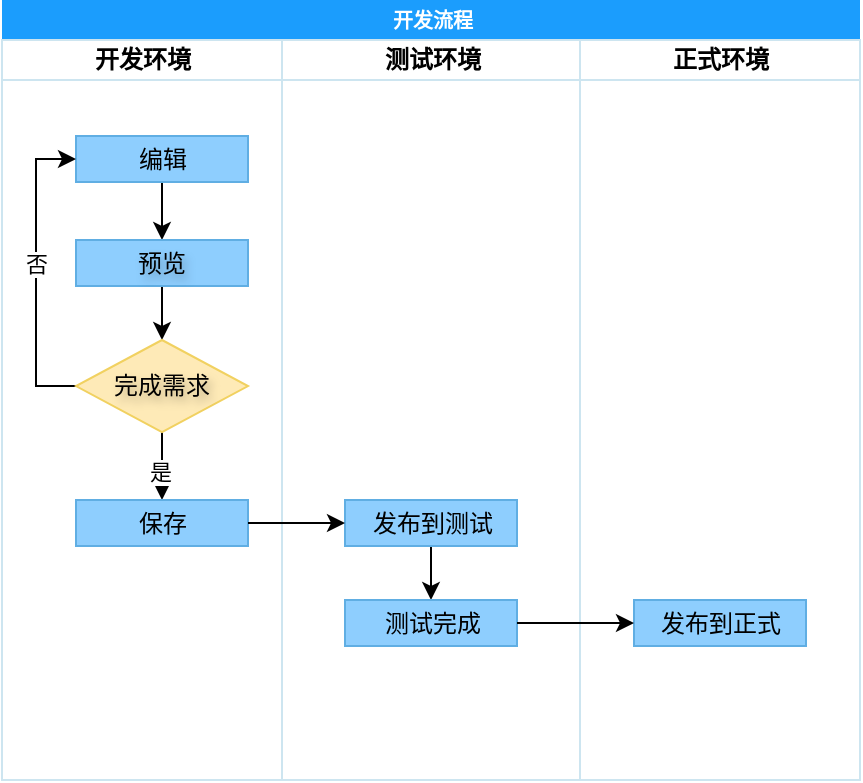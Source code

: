 <mxfile version="24.6.4" type="github">
  <diagram name="Page-1" id="74e2e168-ea6b-b213-b513-2b3c1d86103e">
    <mxGraphModel dx="956" dy="523" grid="1" gridSize="10" guides="1" tooltips="1" connect="1" arrows="1" fold="1" page="1" pageScale="1" pageWidth="850" pageHeight="1100" background="none" math="0" shadow="0">
      <root>
        <mxCell id="0" />
        <mxCell id="1" parent="0" />
        <mxCell id="77e6c97f196da883-1" value="&lt;font color=&quot;#ffffff&quot; style=&quot;font-size: 10px;&quot;&gt;开发流程&lt;/font&gt;" style="swimlane;html=1;childLayout=stackLayout;startSize=20;rounded=0;shadow=0;labelBackgroundColor=none;strokeWidth=1;fontFamily=Verdana;fontSize=8;align=center;fillColor=#1b9dfd;strokeColor=none;swimlaneFillColor=none;" parent="1" vertex="1">
          <mxGeometry x="70" y="40" width="429" height="390" as="geometry">
            <mxRectangle x="70" y="40" width="70" height="20" as="alternateBounds" />
          </mxGeometry>
        </mxCell>
        <mxCell id="77e6c97f196da883-2" value="&lt;font style=&quot;font-size: 12px;&quot;&gt;开发环境&lt;/font&gt;" style="swimlane;html=1;startSize=20;fillColor=none;fontColor=#000000;strokeColor=#CDE5F0;" parent="77e6c97f196da883-1" vertex="1">
          <mxGeometry y="20" width="140" height="370" as="geometry" />
        </mxCell>
        <mxCell id="YYDFMAxgsG2Qx_cfkvnm-2" value="" style="edgeStyle=orthogonalEdgeStyle;rounded=0;orthogonalLoop=1;jettySize=auto;html=1;" edge="1" parent="77e6c97f196da883-2" source="77e6c97f196da883-8" target="YYDFMAxgsG2Qx_cfkvnm-1">
          <mxGeometry relative="1" as="geometry" />
        </mxCell>
        <mxCell id="77e6c97f196da883-8" value="&lt;font style=&quot;font-size: 12px;&quot;&gt;编辑&lt;/font&gt;" style="rounded=0;html=1;shadow=0;labelBackgroundColor=none;strokeWidth=1;fontFamily=Verdana;fontSize=12;align=center;strokeColor=#60aee3;fillColor=#8ecefe;fontColor=#000000;" parent="77e6c97f196da883-2" vertex="1">
          <mxGeometry x="37" y="48" width="86" height="23" as="geometry" />
        </mxCell>
        <mxCell id="YYDFMAxgsG2Qx_cfkvnm-5" value="" style="edgeStyle=orthogonalEdgeStyle;rounded=0;orthogonalLoop=1;jettySize=auto;html=1;strokeColor=#000000;" edge="1" parent="77e6c97f196da883-2" source="YYDFMAxgsG2Qx_cfkvnm-1" target="77e6c97f196da883-13">
          <mxGeometry relative="1" as="geometry" />
        </mxCell>
        <mxCell id="YYDFMAxgsG2Qx_cfkvnm-1" value="&lt;font style=&quot;font-size: 12px;&quot;&gt;预览&lt;/font&gt;" style="rounded=0;whiteSpace=wrap;html=1;shadow=0;labelBackgroundColor=none;strokeWidth=1;fontFamily=Verdana;fontSize=12;align=center;glass=0;strokeColor=#60AEE3;fillColor=#8ECEFE;textShadow=1;fontColor=#000000;" vertex="1" parent="77e6c97f196da883-2">
          <mxGeometry x="37" y="100" width="86" height="23" as="geometry" />
        </mxCell>
        <mxCell id="YYDFMAxgsG2Qx_cfkvnm-7" value="" style="edgeStyle=orthogonalEdgeStyle;rounded=0;orthogonalLoop=1;jettySize=auto;html=1;" edge="1" parent="77e6c97f196da883-2" source="77e6c97f196da883-13" target="dNjiUNZJLr1TQURcCVdI-9">
          <mxGeometry relative="1" as="geometry">
            <mxPoint x="79.995" y="250" as="targetPoint" />
          </mxGeometry>
        </mxCell>
        <mxCell id="YYDFMAxgsG2Qx_cfkvnm-9" value="是" style="edgeLabel;html=1;align=center;verticalAlign=middle;resizable=0;points=[];" vertex="1" connectable="0" parent="YYDFMAxgsG2Qx_cfkvnm-7">
          <mxGeometry x="-0.161" y="-1" relative="1" as="geometry">
            <mxPoint as="offset" />
          </mxGeometry>
        </mxCell>
        <mxCell id="YYDFMAxgsG2Qx_cfkvnm-10" style="edgeStyle=orthogonalEdgeStyle;rounded=0;orthogonalLoop=1;jettySize=auto;html=1;exitX=0;exitY=0.5;exitDx=0;exitDy=0;entryX=0;entryY=0.5;entryDx=0;entryDy=0;" edge="1" parent="77e6c97f196da883-2" source="77e6c97f196da883-13" target="77e6c97f196da883-8">
          <mxGeometry relative="1" as="geometry" />
        </mxCell>
        <mxCell id="YYDFMAxgsG2Qx_cfkvnm-11" value="否" style="edgeLabel;html=1;align=center;verticalAlign=middle;resizable=0;points=[];" vertex="1" connectable="0" parent="YYDFMAxgsG2Qx_cfkvnm-10">
          <mxGeometry x="0.056" relative="1" as="geometry">
            <mxPoint as="offset" />
          </mxGeometry>
        </mxCell>
        <mxCell id="77e6c97f196da883-13" value="&lt;font style=&quot;font-size: 12px;&quot;&gt;完成需求&lt;/font&gt;" style="rhombus;whiteSpace=wrap;html=1;rounded=0;shadow=0;labelBackgroundColor=none;strokeWidth=1;fontFamily=Verdana;fontSize=12;align=center;strokeColor=#f1d160;fillColor=#feeab7;textShadow=1;aspect=fixed;fontColor=#000000;" parent="77e6c97f196da883-2" vertex="1">
          <mxGeometry x="37" y="150" width="86" height="46.07" as="geometry" />
        </mxCell>
        <mxCell id="dNjiUNZJLr1TQURcCVdI-9" value="&lt;font style=&quot;font-size: 12px;&quot;&gt;保存&lt;/font&gt;" style="rounded=0;html=1;shadow=0;labelBackgroundColor=none;strokeWidth=1;fontFamily=Verdana;fontSize=12;align=center;strokeColor=#60AEE3;fillColor=#8ECEFE;fontColor=#000000;" vertex="1" parent="77e6c97f196da883-2">
          <mxGeometry x="37" y="230" width="86" height="23" as="geometry" />
        </mxCell>
        <mxCell id="77e6c97f196da883-3" value="测试环境" style="swimlane;html=1;startSize=20;fillColor=none;aspect=fixed;fontColor=#000000;strokeColor=#CDE5F0;" parent="77e6c97f196da883-1" vertex="1">
          <mxGeometry x="140" y="20" width="149" height="370" as="geometry" />
        </mxCell>
        <mxCell id="dNjiUNZJLr1TQURcCVdI-14" value="" style="edgeStyle=orthogonalEdgeStyle;rounded=0;orthogonalLoop=1;jettySize=auto;html=1;" edge="1" parent="77e6c97f196da883-3" source="dNjiUNZJLr1TQURcCVdI-11" target="dNjiUNZJLr1TQURcCVdI-13">
          <mxGeometry relative="1" as="geometry" />
        </mxCell>
        <mxCell id="dNjiUNZJLr1TQURcCVdI-11" value="发布到测试" style="rounded=0;html=1;shadow=0;labelBackgroundColor=none;strokeWidth=1;fontFamily=Verdana;fontSize=12;align=center;strokeColor=#60AEE3;fillColor=#8ECEFE;fontColor=#000000;" vertex="1" parent="77e6c97f196da883-3">
          <mxGeometry x="31.5" y="230" width="86" height="23" as="geometry" />
        </mxCell>
        <mxCell id="dNjiUNZJLr1TQURcCVdI-13" value="测试完成" style="rounded=0;html=1;shadow=0;labelBackgroundColor=none;strokeWidth=1;fontFamily=Verdana;fontSize=12;align=center;strokeColor=#60AEE3;fillColor=#8ECEFE;fontColor=#000000;" vertex="1" parent="77e6c97f196da883-3">
          <mxGeometry x="31.5" y="280" width="86" height="23" as="geometry" />
        </mxCell>
        <mxCell id="77e6c97f196da883-4" value="正式环境" style="swimlane;html=1;startSize=20;fillColor=none;aspect=fixed;fontColor=#000000;strokeColor=#CDE5F0;" parent="77e6c97f196da883-1" vertex="1">
          <mxGeometry x="289" y="20" width="140" height="370" as="geometry" />
        </mxCell>
        <mxCell id="dNjiUNZJLr1TQURcCVdI-15" value="发布到正式" style="rounded=0;html=1;shadow=0;labelBackgroundColor=none;strokeWidth=1;fontFamily=Verdana;fontSize=12;align=center;strokeColor=#60AEE3;fillColor=#8ECEFE;fontColor=#000000;" vertex="1" parent="77e6c97f196da883-4">
          <mxGeometry x="27" y="280" width="86" height="23" as="geometry" />
        </mxCell>
        <mxCell id="dNjiUNZJLr1TQURcCVdI-12" value="" style="edgeStyle=orthogonalEdgeStyle;rounded=0;orthogonalLoop=1;jettySize=auto;html=1;" edge="1" parent="77e6c97f196da883-1" source="dNjiUNZJLr1TQURcCVdI-9" target="dNjiUNZJLr1TQURcCVdI-11">
          <mxGeometry relative="1" as="geometry" />
        </mxCell>
        <mxCell id="dNjiUNZJLr1TQURcCVdI-16" value="" style="edgeStyle=orthogonalEdgeStyle;rounded=0;orthogonalLoop=1;jettySize=auto;html=1;" edge="1" parent="77e6c97f196da883-1" source="dNjiUNZJLr1TQURcCVdI-13" target="dNjiUNZJLr1TQURcCVdI-15">
          <mxGeometry relative="1" as="geometry" />
        </mxCell>
      </root>
    </mxGraphModel>
  </diagram>
</mxfile>
